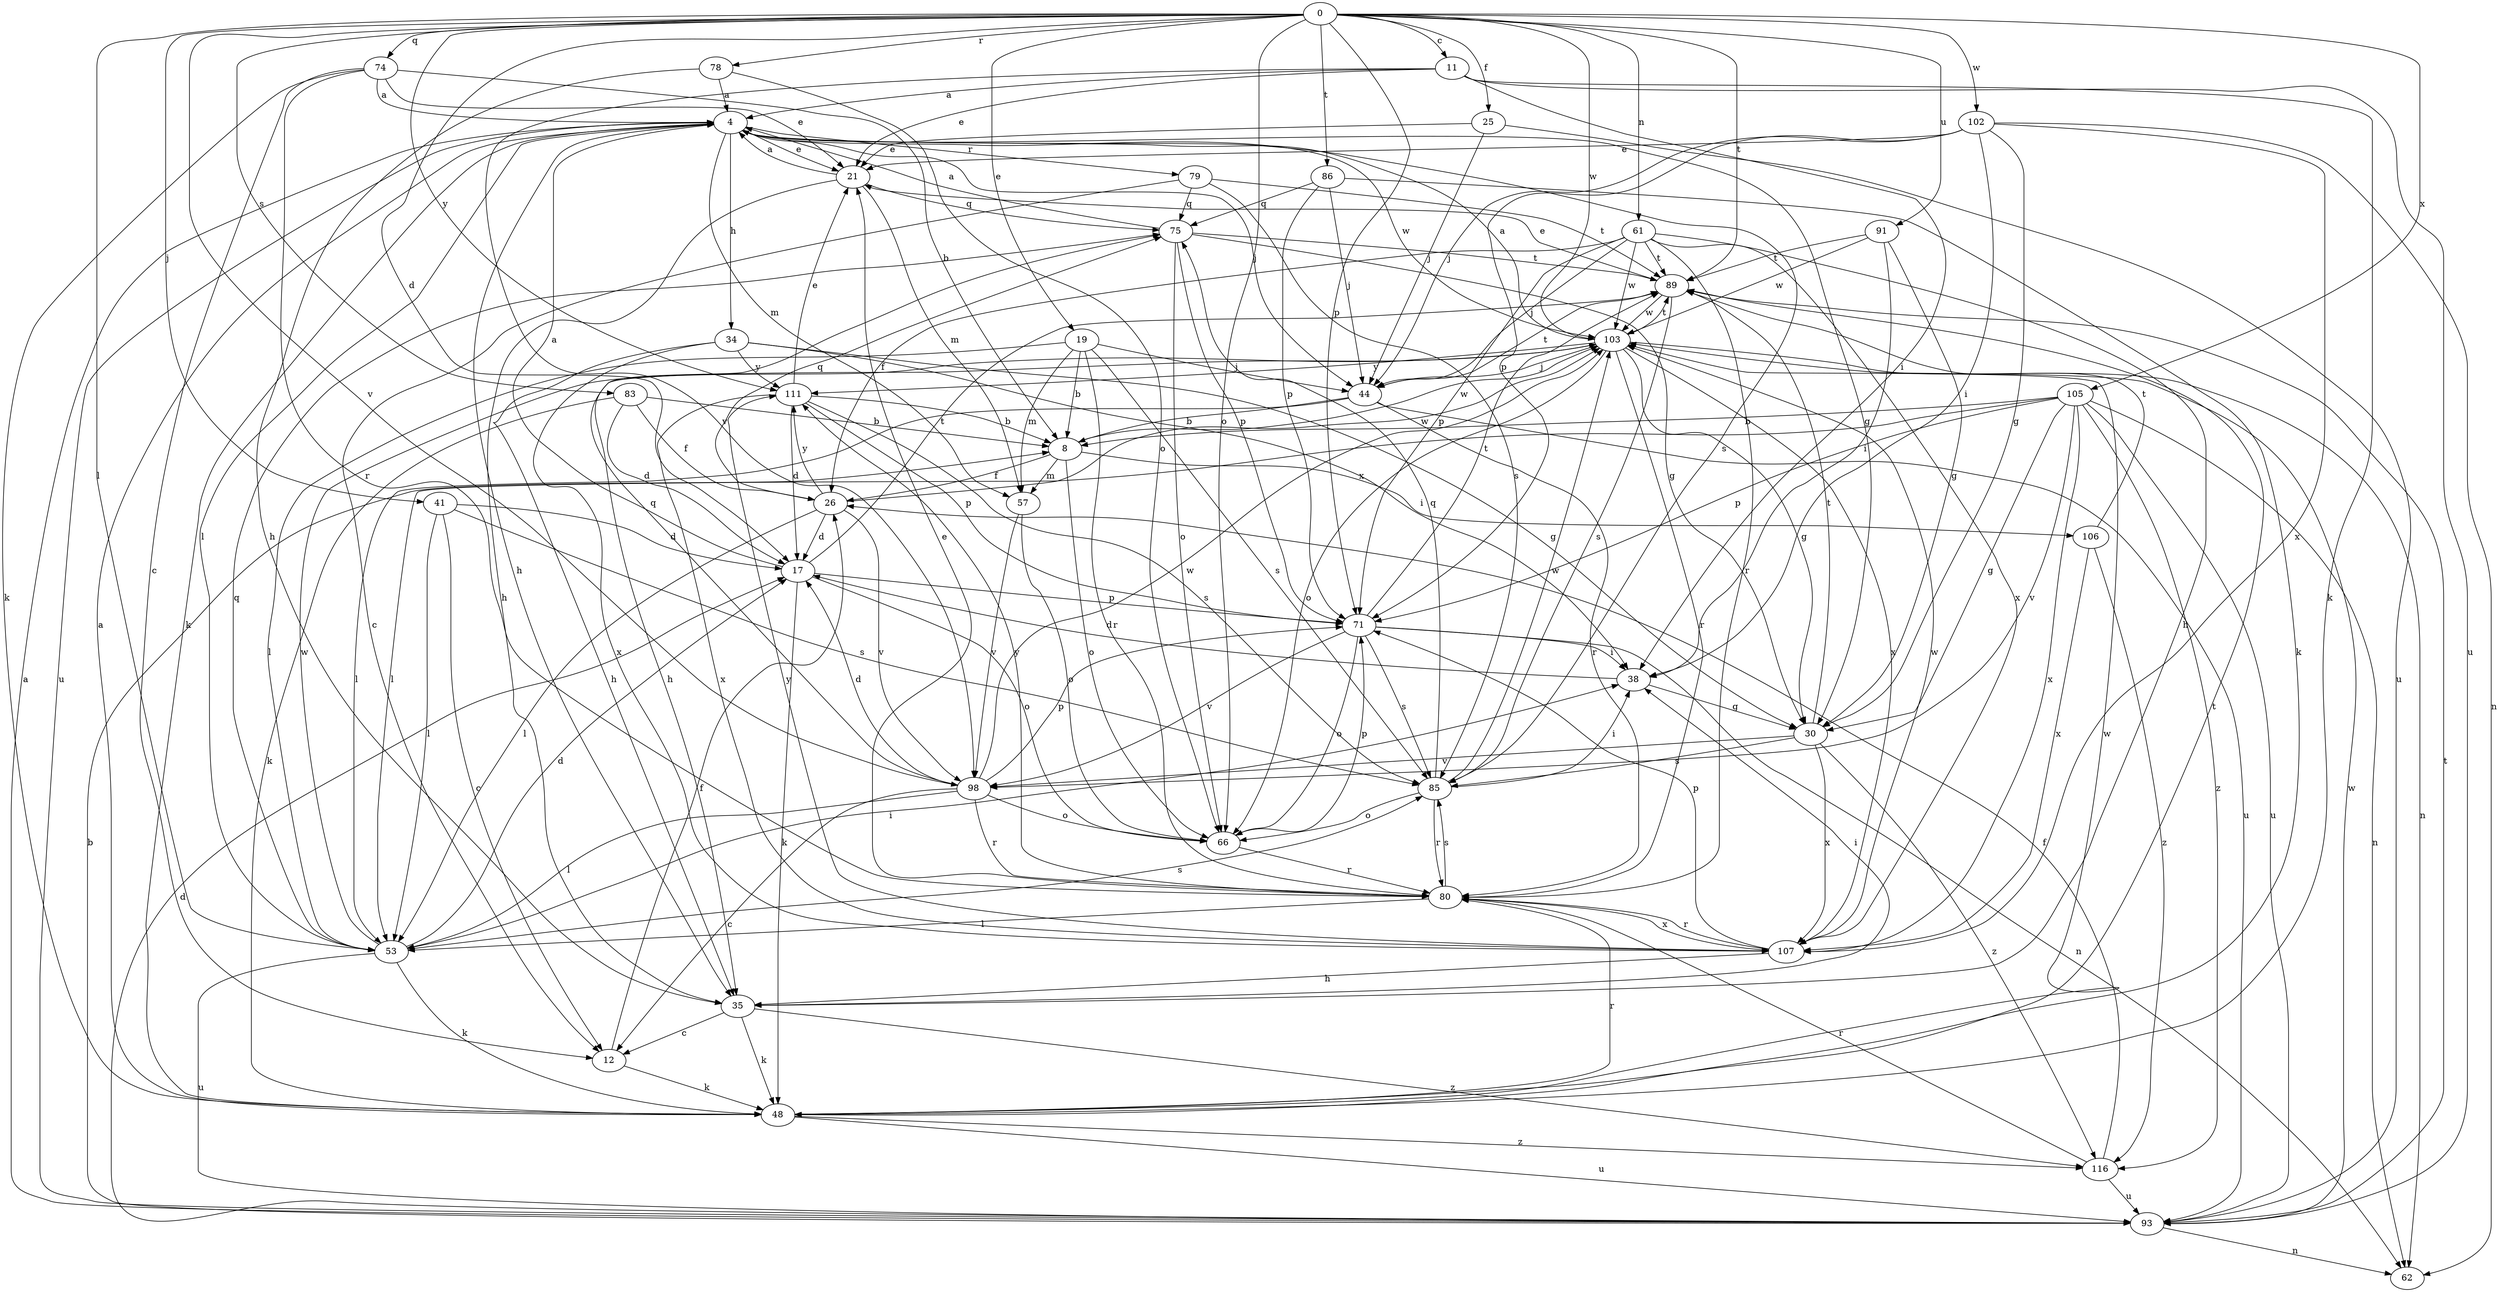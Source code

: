 strict digraph  {
0;
4;
8;
11;
12;
17;
19;
21;
25;
26;
30;
34;
35;
38;
41;
44;
48;
53;
57;
61;
62;
66;
71;
74;
75;
78;
79;
80;
83;
85;
86;
89;
91;
93;
98;
102;
103;
105;
106;
107;
111;
116;
0 -> 11  [label=c];
0 -> 17  [label=d];
0 -> 19  [label=e];
0 -> 25  [label=f];
0 -> 41  [label=j];
0 -> 53  [label=l];
0 -> 61  [label=n];
0 -> 66  [label=o];
0 -> 71  [label=p];
0 -> 74  [label=q];
0 -> 78  [label=r];
0 -> 83  [label=s];
0 -> 86  [label=t];
0 -> 89  [label=t];
0 -> 91  [label=u];
0 -> 98  [label=v];
0 -> 102  [label=w];
0 -> 103  [label=w];
0 -> 105  [label=x];
0 -> 111  [label=y];
4 -> 21  [label=e];
4 -> 30  [label=g];
4 -> 34  [label=h];
4 -> 35  [label=h];
4 -> 44  [label=j];
4 -> 48  [label=k];
4 -> 53  [label=l];
4 -> 57  [label=m];
4 -> 79  [label=r];
4 -> 85  [label=s];
4 -> 93  [label=u];
4 -> 103  [label=w];
8 -> 26  [label=f];
8 -> 57  [label=m];
8 -> 66  [label=o];
8 -> 103  [label=w];
8 -> 106  [label=x];
11 -> 4  [label=a];
11 -> 21  [label=e];
11 -> 38  [label=i];
11 -> 48  [label=k];
11 -> 93  [label=u];
11 -> 98  [label=v];
12 -> 26  [label=f];
12 -> 48  [label=k];
17 -> 4  [label=a];
17 -> 48  [label=k];
17 -> 66  [label=o];
17 -> 71  [label=p];
17 -> 89  [label=t];
19 -> 8  [label=b];
19 -> 44  [label=j];
19 -> 53  [label=l];
19 -> 57  [label=m];
19 -> 80  [label=r];
19 -> 85  [label=s];
21 -> 4  [label=a];
21 -> 35  [label=h];
21 -> 57  [label=m];
21 -> 75  [label=q];
25 -> 21  [label=e];
25 -> 44  [label=j];
25 -> 93  [label=u];
26 -> 17  [label=d];
26 -> 53  [label=l];
26 -> 75  [label=q];
26 -> 98  [label=v];
26 -> 103  [label=w];
26 -> 111  [label=y];
30 -> 85  [label=s];
30 -> 89  [label=t];
30 -> 98  [label=v];
30 -> 107  [label=x];
30 -> 116  [label=z];
34 -> 30  [label=g];
34 -> 35  [label=h];
34 -> 38  [label=i];
34 -> 107  [label=x];
34 -> 111  [label=y];
35 -> 12  [label=c];
35 -> 38  [label=i];
35 -> 48  [label=k];
35 -> 116  [label=z];
38 -> 17  [label=d];
38 -> 30  [label=g];
41 -> 12  [label=c];
41 -> 17  [label=d];
41 -> 53  [label=l];
41 -> 85  [label=s];
44 -> 8  [label=b];
44 -> 53  [label=l];
44 -> 80  [label=r];
44 -> 89  [label=t];
44 -> 93  [label=u];
48 -> 4  [label=a];
48 -> 80  [label=r];
48 -> 89  [label=t];
48 -> 93  [label=u];
48 -> 103  [label=w];
48 -> 116  [label=z];
53 -> 17  [label=d];
53 -> 38  [label=i];
53 -> 48  [label=k];
53 -> 75  [label=q];
53 -> 85  [label=s];
53 -> 93  [label=u];
53 -> 103  [label=w];
57 -> 66  [label=o];
57 -> 98  [label=v];
61 -> 26  [label=f];
61 -> 35  [label=h];
61 -> 44  [label=j];
61 -> 71  [label=p];
61 -> 80  [label=r];
61 -> 89  [label=t];
61 -> 103  [label=w];
61 -> 107  [label=x];
66 -> 71  [label=p];
66 -> 80  [label=r];
71 -> 38  [label=i];
71 -> 62  [label=n];
71 -> 66  [label=o];
71 -> 85  [label=s];
71 -> 89  [label=t];
71 -> 98  [label=v];
74 -> 4  [label=a];
74 -> 8  [label=b];
74 -> 12  [label=c];
74 -> 21  [label=e];
74 -> 48  [label=k];
74 -> 80  [label=r];
75 -> 4  [label=a];
75 -> 30  [label=g];
75 -> 66  [label=o];
75 -> 71  [label=p];
75 -> 89  [label=t];
78 -> 4  [label=a];
78 -> 35  [label=h];
78 -> 66  [label=o];
79 -> 12  [label=c];
79 -> 75  [label=q];
79 -> 85  [label=s];
79 -> 89  [label=t];
80 -> 21  [label=e];
80 -> 53  [label=l];
80 -> 85  [label=s];
80 -> 107  [label=x];
80 -> 111  [label=y];
83 -> 8  [label=b];
83 -> 17  [label=d];
83 -> 26  [label=f];
83 -> 48  [label=k];
85 -> 38  [label=i];
85 -> 66  [label=o];
85 -> 75  [label=q];
85 -> 80  [label=r];
85 -> 103  [label=w];
86 -> 44  [label=j];
86 -> 48  [label=k];
86 -> 71  [label=p];
86 -> 75  [label=q];
89 -> 21  [label=e];
89 -> 85  [label=s];
89 -> 103  [label=w];
91 -> 30  [label=g];
91 -> 38  [label=i];
91 -> 89  [label=t];
91 -> 103  [label=w];
93 -> 4  [label=a];
93 -> 8  [label=b];
93 -> 17  [label=d];
93 -> 62  [label=n];
93 -> 89  [label=t];
93 -> 103  [label=w];
98 -> 12  [label=c];
98 -> 17  [label=d];
98 -> 53  [label=l];
98 -> 66  [label=o];
98 -> 71  [label=p];
98 -> 75  [label=q];
98 -> 80  [label=r];
98 -> 103  [label=w];
102 -> 21  [label=e];
102 -> 30  [label=g];
102 -> 38  [label=i];
102 -> 44  [label=j];
102 -> 62  [label=n];
102 -> 71  [label=p];
102 -> 107  [label=x];
103 -> 4  [label=a];
103 -> 30  [label=g];
103 -> 35  [label=h];
103 -> 44  [label=j];
103 -> 62  [label=n];
103 -> 66  [label=o];
103 -> 80  [label=r];
103 -> 89  [label=t];
103 -> 107  [label=x];
103 -> 111  [label=y];
105 -> 8  [label=b];
105 -> 30  [label=g];
105 -> 53  [label=l];
105 -> 62  [label=n];
105 -> 71  [label=p];
105 -> 93  [label=u];
105 -> 98  [label=v];
105 -> 107  [label=x];
105 -> 116  [label=z];
106 -> 89  [label=t];
106 -> 107  [label=x];
106 -> 116  [label=z];
107 -> 35  [label=h];
107 -> 71  [label=p];
107 -> 80  [label=r];
107 -> 103  [label=w];
107 -> 111  [label=y];
111 -> 8  [label=b];
111 -> 17  [label=d];
111 -> 21  [label=e];
111 -> 71  [label=p];
111 -> 85  [label=s];
111 -> 107  [label=x];
116 -> 26  [label=f];
116 -> 80  [label=r];
116 -> 93  [label=u];
}
